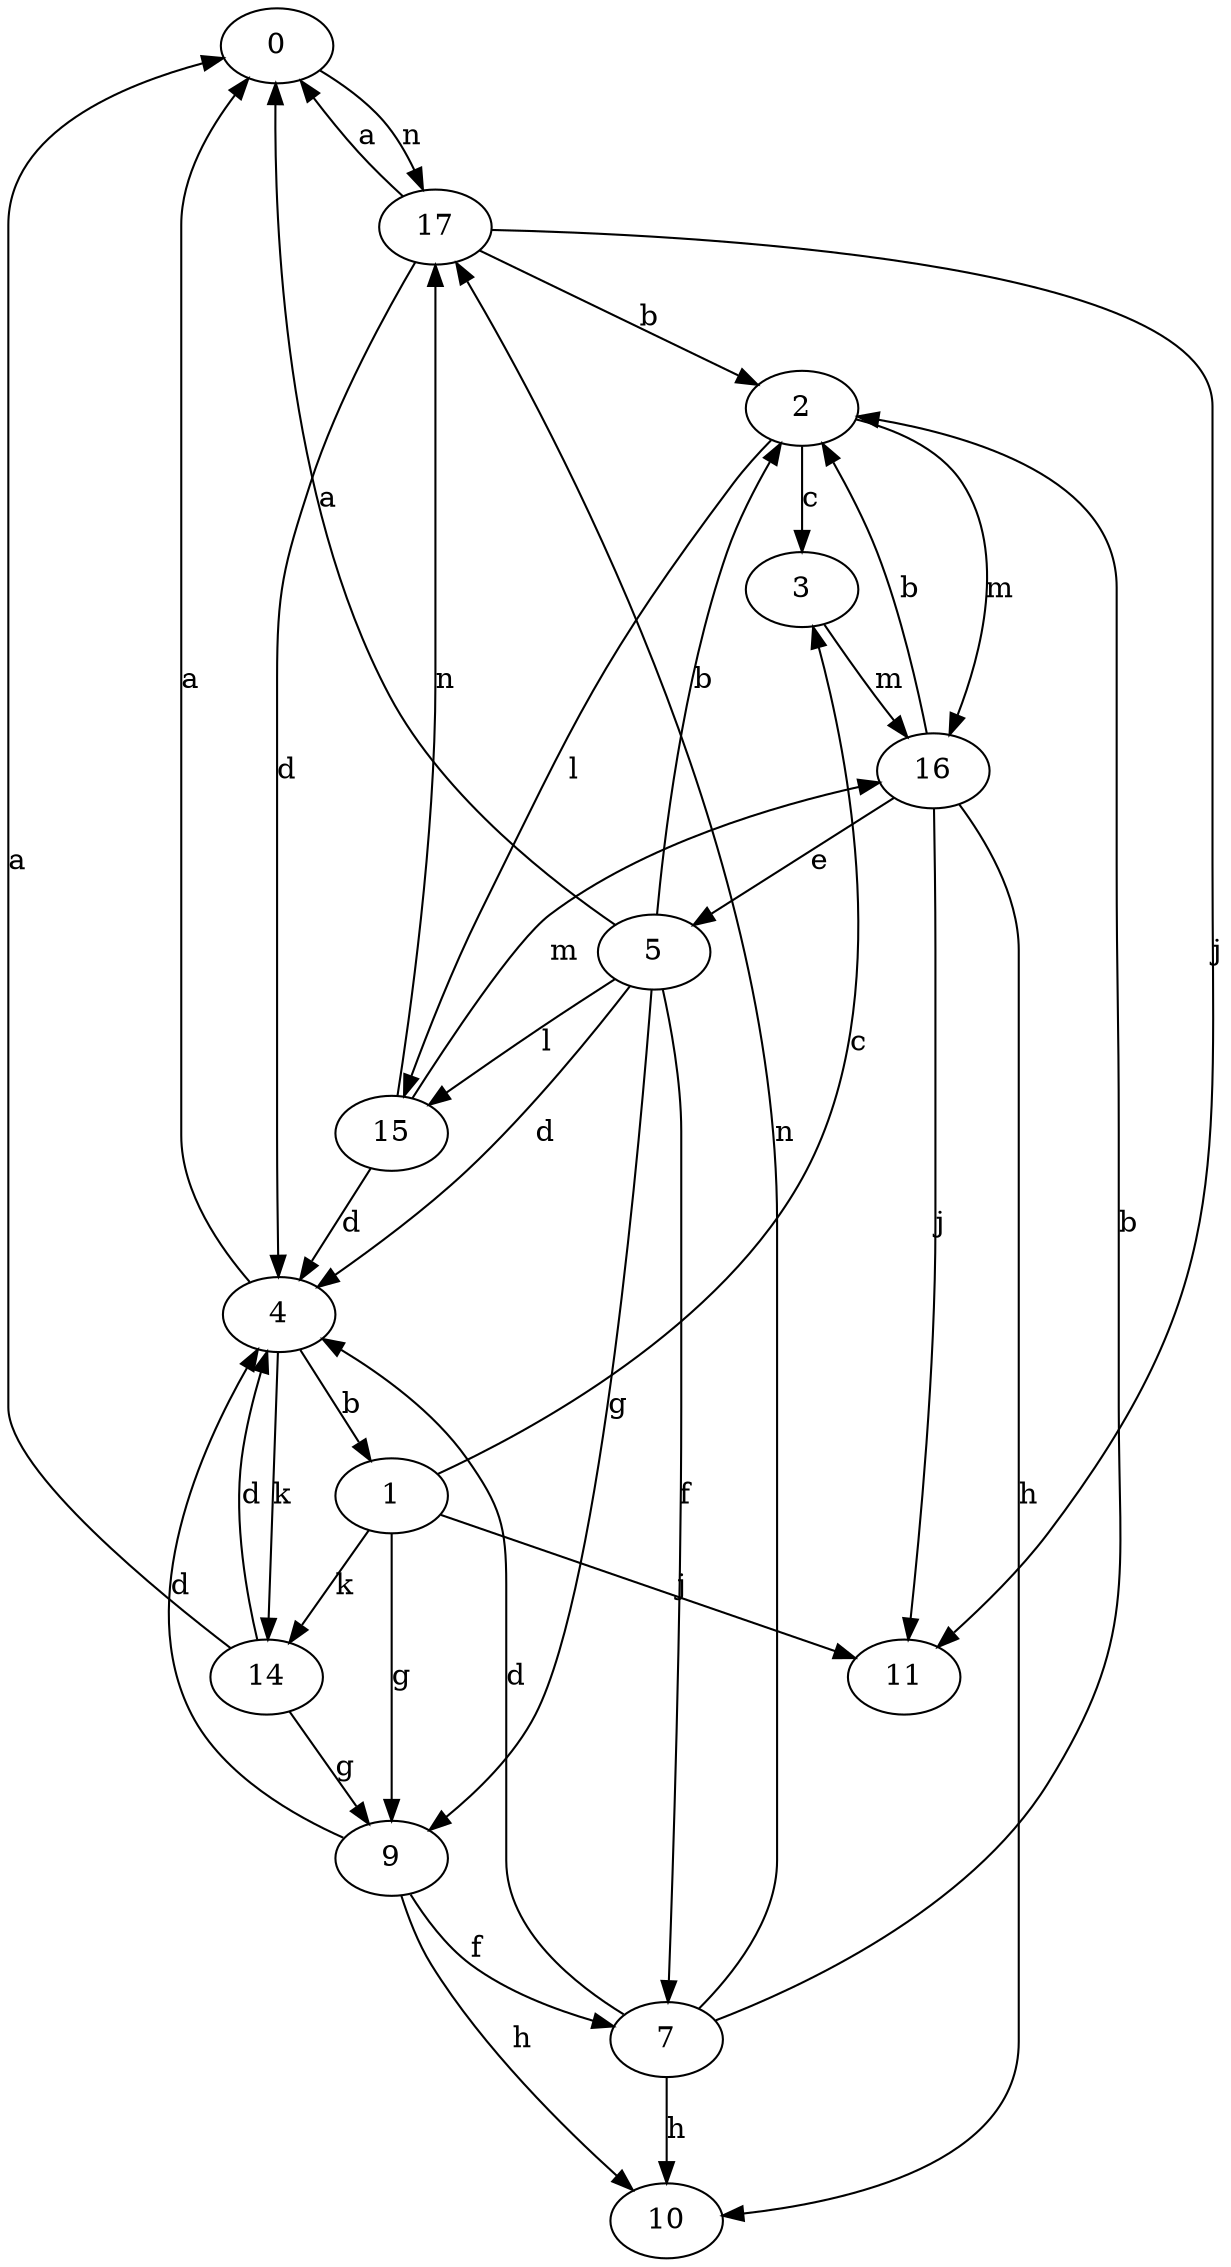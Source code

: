strict digraph  {
0;
1;
2;
3;
4;
5;
7;
9;
10;
11;
14;
15;
16;
17;
0 -> 17  [label=n];
1 -> 3  [label=c];
1 -> 9  [label=g];
1 -> 11  [label=j];
1 -> 14  [label=k];
2 -> 3  [label=c];
2 -> 15  [label=l];
2 -> 16  [label=m];
3 -> 16  [label=m];
4 -> 0  [label=a];
4 -> 1  [label=b];
4 -> 14  [label=k];
5 -> 0  [label=a];
5 -> 2  [label=b];
5 -> 4  [label=d];
5 -> 7  [label=f];
5 -> 9  [label=g];
5 -> 15  [label=l];
7 -> 2  [label=b];
7 -> 4  [label=d];
7 -> 10  [label=h];
7 -> 17  [label=n];
9 -> 4  [label=d];
9 -> 7  [label=f];
9 -> 10  [label=h];
14 -> 0  [label=a];
14 -> 4  [label=d];
14 -> 9  [label=g];
15 -> 4  [label=d];
15 -> 16  [label=m];
15 -> 17  [label=n];
16 -> 2  [label=b];
16 -> 5  [label=e];
16 -> 10  [label=h];
16 -> 11  [label=j];
17 -> 0  [label=a];
17 -> 2  [label=b];
17 -> 4  [label=d];
17 -> 11  [label=j];
}
